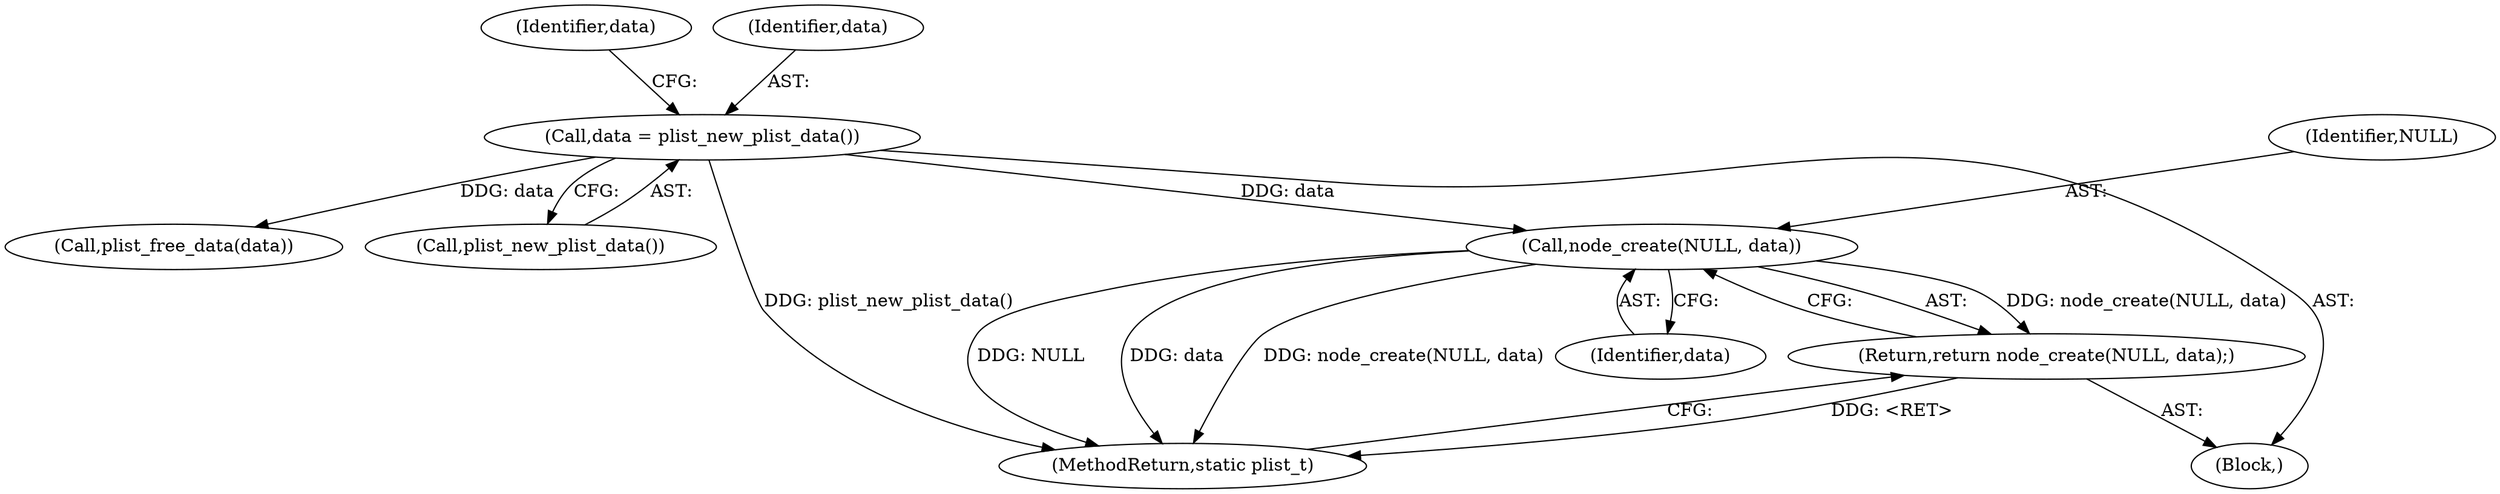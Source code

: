 digraph "0_libplist_fbd8494d5e4e46bf2e90cb6116903e404374fb56@API" {
"1000168" [label="(Call,node_create(NULL, data))"];
"1000105" [label="(Call,data = plist_new_plist_data())"];
"1000167" [label="(Return,return node_create(NULL, data);)"];
"1000170" [label="(Identifier,data)"];
"1000107" [label="(Call,plist_new_plist_data())"];
"1000171" [label="(MethodReturn,static plist_t)"];
"1000132" [label="(Call,plist_free_data(data))"];
"1000110" [label="(Identifier,data)"];
"1000105" [label="(Call,data = plist_new_plist_data())"];
"1000168" [label="(Call,node_create(NULL, data))"];
"1000103" [label="(Block,)"];
"1000106" [label="(Identifier,data)"];
"1000169" [label="(Identifier,NULL)"];
"1000167" [label="(Return,return node_create(NULL, data);)"];
"1000168" -> "1000167"  [label="AST: "];
"1000168" -> "1000170"  [label="CFG: "];
"1000169" -> "1000168"  [label="AST: "];
"1000170" -> "1000168"  [label="AST: "];
"1000167" -> "1000168"  [label="CFG: "];
"1000168" -> "1000171"  [label="DDG: NULL"];
"1000168" -> "1000171"  [label="DDG: data"];
"1000168" -> "1000171"  [label="DDG: node_create(NULL, data)"];
"1000168" -> "1000167"  [label="DDG: node_create(NULL, data)"];
"1000105" -> "1000168"  [label="DDG: data"];
"1000105" -> "1000103"  [label="AST: "];
"1000105" -> "1000107"  [label="CFG: "];
"1000106" -> "1000105"  [label="AST: "];
"1000107" -> "1000105"  [label="AST: "];
"1000110" -> "1000105"  [label="CFG: "];
"1000105" -> "1000171"  [label="DDG: plist_new_plist_data()"];
"1000105" -> "1000132"  [label="DDG: data"];
"1000167" -> "1000103"  [label="AST: "];
"1000171" -> "1000167"  [label="CFG: "];
"1000167" -> "1000171"  [label="DDG: <RET>"];
}
